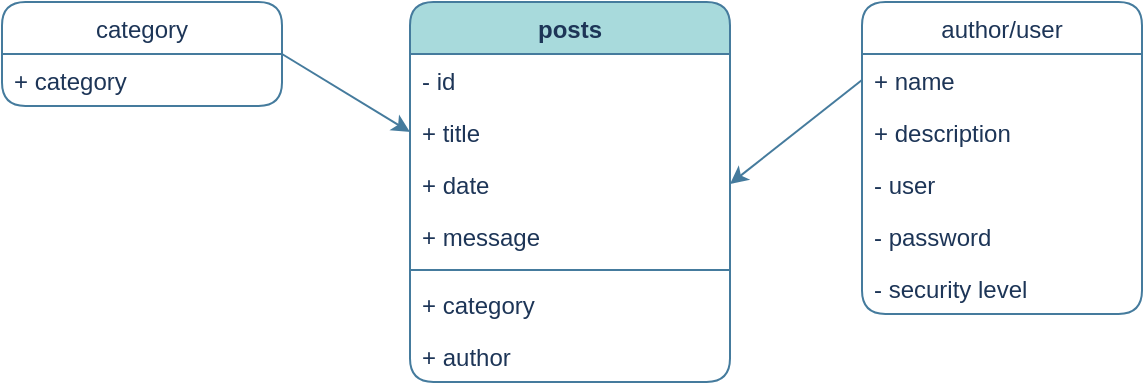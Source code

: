 <mxfile version="15.9.1" type="device"><diagram id="dlDGT9YRqwK3dec0rNpa" name="Page-1"><mxGraphModel dx="827" dy="1607" grid="1" gridSize="10" guides="1" tooltips="1" connect="1" arrows="1" fold="1" page="1" pageScale="1" pageWidth="827" pageHeight="1169" background="#FFFFFF" math="0" shadow="0"><root><mxCell id="0"/><mxCell id="1" parent="0"/><mxCell id="Cd583tkvkvf8PM4yHYe--13" style="edgeStyle=none;orthogonalLoop=1;jettySize=auto;html=1;exitX=1;exitY=0.5;exitDx=0;exitDy=0;entryX=0;entryY=0.5;entryDx=0;entryDy=0;labelBackgroundColor=#F1FAEE;strokeColor=#457B9D;fontColor=#1D3557;" edge="1" parent="1" source="Cd583tkvkvf8PM4yHYe--1" target="Cd583tkvkvf8PM4yHYe--9"><mxGeometry relative="1" as="geometry"/></mxCell><mxCell id="Cd583tkvkvf8PM4yHYe--1" value="category" style="swimlane;fontStyle=0;childLayout=stackLayout;horizontal=1;startSize=26;fillColor=none;horizontalStack=0;resizeParent=1;resizeParentMax=0;resizeLast=0;collapsible=1;marginBottom=0;strokeColor=#457B9D;fontColor=#1D3557;rounded=1;" vertex="1" parent="1"><mxGeometry x="50" y="-1110" width="140" height="52" as="geometry"><mxRectangle x="50" y="-1110" width="80" height="26" as="alternateBounds"/></mxGeometry></mxCell><mxCell id="Cd583tkvkvf8PM4yHYe--2" value="+ category" style="text;strokeColor=none;fillColor=none;align=left;verticalAlign=top;spacingLeft=4;spacingRight=4;overflow=hidden;rotatable=0;points=[[0,0.5],[1,0.5]];portConstraint=eastwest;fontColor=#1D3557;rounded=1;" vertex="1" parent="Cd583tkvkvf8PM4yHYe--1"><mxGeometry y="26" width="140" height="26" as="geometry"/></mxCell><mxCell id="Cd583tkvkvf8PM4yHYe--5" value="posts" style="swimlane;fontStyle=1;align=center;verticalAlign=top;childLayout=stackLayout;horizontal=1;startSize=26;horizontalStack=0;resizeParent=1;resizeParentMax=0;resizeLast=0;collapsible=1;marginBottom=0;fillColor=#A8DADC;strokeColor=#457B9D;fontColor=#1D3557;rounded=1;" vertex="1" parent="1"><mxGeometry x="254" y="-1110" width="160" height="190" as="geometry"><mxRectangle x="254" y="-1110" width="60" height="26" as="alternateBounds"/></mxGeometry></mxCell><mxCell id="Cd583tkvkvf8PM4yHYe--6" value="- id" style="text;strokeColor=none;fillColor=none;align=left;verticalAlign=top;spacingLeft=4;spacingRight=4;overflow=hidden;rotatable=0;points=[[0,0.5],[1,0.5]];portConstraint=eastwest;fontColor=#1D3557;rounded=1;" vertex="1" parent="Cd583tkvkvf8PM4yHYe--5"><mxGeometry y="26" width="160" height="26" as="geometry"/></mxCell><mxCell id="Cd583tkvkvf8PM4yHYe--9" value="+ title" style="text;strokeColor=none;fillColor=none;align=left;verticalAlign=top;spacingLeft=4;spacingRight=4;overflow=hidden;rotatable=0;points=[[0,0.5],[1,0.5]];portConstraint=eastwest;fontColor=#1D3557;rounded=1;" vertex="1" parent="Cd583tkvkvf8PM4yHYe--5"><mxGeometry y="52" width="160" height="26" as="geometry"/></mxCell><mxCell id="Cd583tkvkvf8PM4yHYe--10" value="+ date" style="text;strokeColor=none;fillColor=none;align=left;verticalAlign=top;spacingLeft=4;spacingRight=4;overflow=hidden;rotatable=0;points=[[0,0.5],[1,0.5]];portConstraint=eastwest;fontColor=#1D3557;rounded=1;" vertex="1" parent="Cd583tkvkvf8PM4yHYe--5"><mxGeometry y="78" width="160" height="26" as="geometry"/></mxCell><mxCell id="Cd583tkvkvf8PM4yHYe--12" value="+ message" style="text;strokeColor=none;fillColor=none;align=left;verticalAlign=top;spacingLeft=4;spacingRight=4;overflow=hidden;rotatable=0;points=[[0,0.5],[1,0.5]];portConstraint=eastwest;fontColor=#1D3557;rounded=1;" vertex="1" parent="Cd583tkvkvf8PM4yHYe--5"><mxGeometry y="104" width="160" height="26" as="geometry"/></mxCell><mxCell id="Cd583tkvkvf8PM4yHYe--7" value="" style="line;strokeWidth=1;fillColor=none;align=left;verticalAlign=middle;spacingTop=-1;spacingLeft=3;spacingRight=3;rotatable=0;labelPosition=right;points=[];portConstraint=eastwest;labelBackgroundColor=#F1FAEE;strokeColor=#457B9D;fontColor=#1D3557;rounded=1;" vertex="1" parent="Cd583tkvkvf8PM4yHYe--5"><mxGeometry y="130" width="160" height="8" as="geometry"/></mxCell><mxCell id="Cd583tkvkvf8PM4yHYe--8" value="+ category&#10;" style="text;strokeColor=none;fillColor=none;align=left;verticalAlign=top;spacingLeft=4;spacingRight=4;overflow=hidden;rotatable=0;points=[[0,0.5],[1,0.5]];portConstraint=eastwest;fontColor=#1D3557;rounded=1;" vertex="1" parent="Cd583tkvkvf8PM4yHYe--5"><mxGeometry y="138" width="160" height="26" as="geometry"/></mxCell><mxCell id="Cd583tkvkvf8PM4yHYe--19" value="+ author" style="text;strokeColor=none;fillColor=none;align=left;verticalAlign=top;spacingLeft=4;spacingRight=4;overflow=hidden;rotatable=0;points=[[0,0.5],[1,0.5]];portConstraint=eastwest;fontColor=#1D3557;rounded=1;" vertex="1" parent="Cd583tkvkvf8PM4yHYe--5"><mxGeometry y="164" width="160" height="26" as="geometry"/></mxCell><mxCell id="Cd583tkvkvf8PM4yHYe--14" value="author/user" style="swimlane;fontStyle=0;childLayout=stackLayout;horizontal=1;startSize=26;fillColor=none;horizontalStack=0;resizeParent=1;resizeParentMax=0;resizeLast=0;collapsible=1;marginBottom=0;strokeColor=#457B9D;fontColor=#1D3557;rounded=1;" vertex="1" parent="1"><mxGeometry x="480" y="-1110" width="140" height="156" as="geometry"><mxRectangle x="480" y="-1110" width="90" height="26" as="alternateBounds"/></mxGeometry></mxCell><mxCell id="Cd583tkvkvf8PM4yHYe--15" value="+ name" style="text;strokeColor=none;fillColor=none;align=left;verticalAlign=top;spacingLeft=4;spacingRight=4;overflow=hidden;rotatable=0;points=[[0,0.5],[1,0.5]];portConstraint=eastwest;fontColor=#1D3557;rounded=1;" vertex="1" parent="Cd583tkvkvf8PM4yHYe--14"><mxGeometry y="26" width="140" height="26" as="geometry"/></mxCell><mxCell id="Cd583tkvkvf8PM4yHYe--16" value="+ description" style="text;strokeColor=none;fillColor=none;align=left;verticalAlign=top;spacingLeft=4;spacingRight=4;overflow=hidden;rotatable=0;points=[[0,0.5],[1,0.5]];portConstraint=eastwest;fontColor=#1D3557;rounded=1;" vertex="1" parent="Cd583tkvkvf8PM4yHYe--14"><mxGeometry y="52" width="140" height="26" as="geometry"/></mxCell><mxCell id="Cd583tkvkvf8PM4yHYe--20" value="- user" style="text;strokeColor=none;fillColor=none;align=left;verticalAlign=top;spacingLeft=4;spacingRight=4;overflow=hidden;rotatable=0;points=[[0,0.5],[1,0.5]];portConstraint=eastwest;fontColor=#1D3557;rounded=1;" vertex="1" parent="Cd583tkvkvf8PM4yHYe--14"><mxGeometry y="78" width="140" height="26" as="geometry"/></mxCell><mxCell id="Cd583tkvkvf8PM4yHYe--21" value="- password" style="text;strokeColor=none;fillColor=none;align=left;verticalAlign=top;spacingLeft=4;spacingRight=4;overflow=hidden;rotatable=0;points=[[0,0.5],[1,0.5]];portConstraint=eastwest;fontColor=#1D3557;rounded=1;" vertex="1" parent="Cd583tkvkvf8PM4yHYe--14"><mxGeometry y="104" width="140" height="26" as="geometry"/></mxCell><mxCell id="Cd583tkvkvf8PM4yHYe--22" value="- security level" style="text;strokeColor=none;fillColor=none;align=left;verticalAlign=top;spacingLeft=4;spacingRight=4;overflow=hidden;rotatable=0;points=[[0,0.5],[1,0.5]];portConstraint=eastwest;fontColor=#1D3557;rounded=1;" vertex="1" parent="Cd583tkvkvf8PM4yHYe--14"><mxGeometry y="130" width="140" height="26" as="geometry"/></mxCell><mxCell id="Cd583tkvkvf8PM4yHYe--18" style="edgeStyle=none;orthogonalLoop=1;jettySize=auto;html=1;exitX=0;exitY=0.5;exitDx=0;exitDy=0;entryX=1;entryY=0.5;entryDx=0;entryDy=0;labelBackgroundColor=#F1FAEE;strokeColor=#457B9D;fontColor=#1D3557;" edge="1" parent="1" source="Cd583tkvkvf8PM4yHYe--15" target="Cd583tkvkvf8PM4yHYe--10"><mxGeometry relative="1" as="geometry"/></mxCell></root></mxGraphModel></diagram></mxfile>